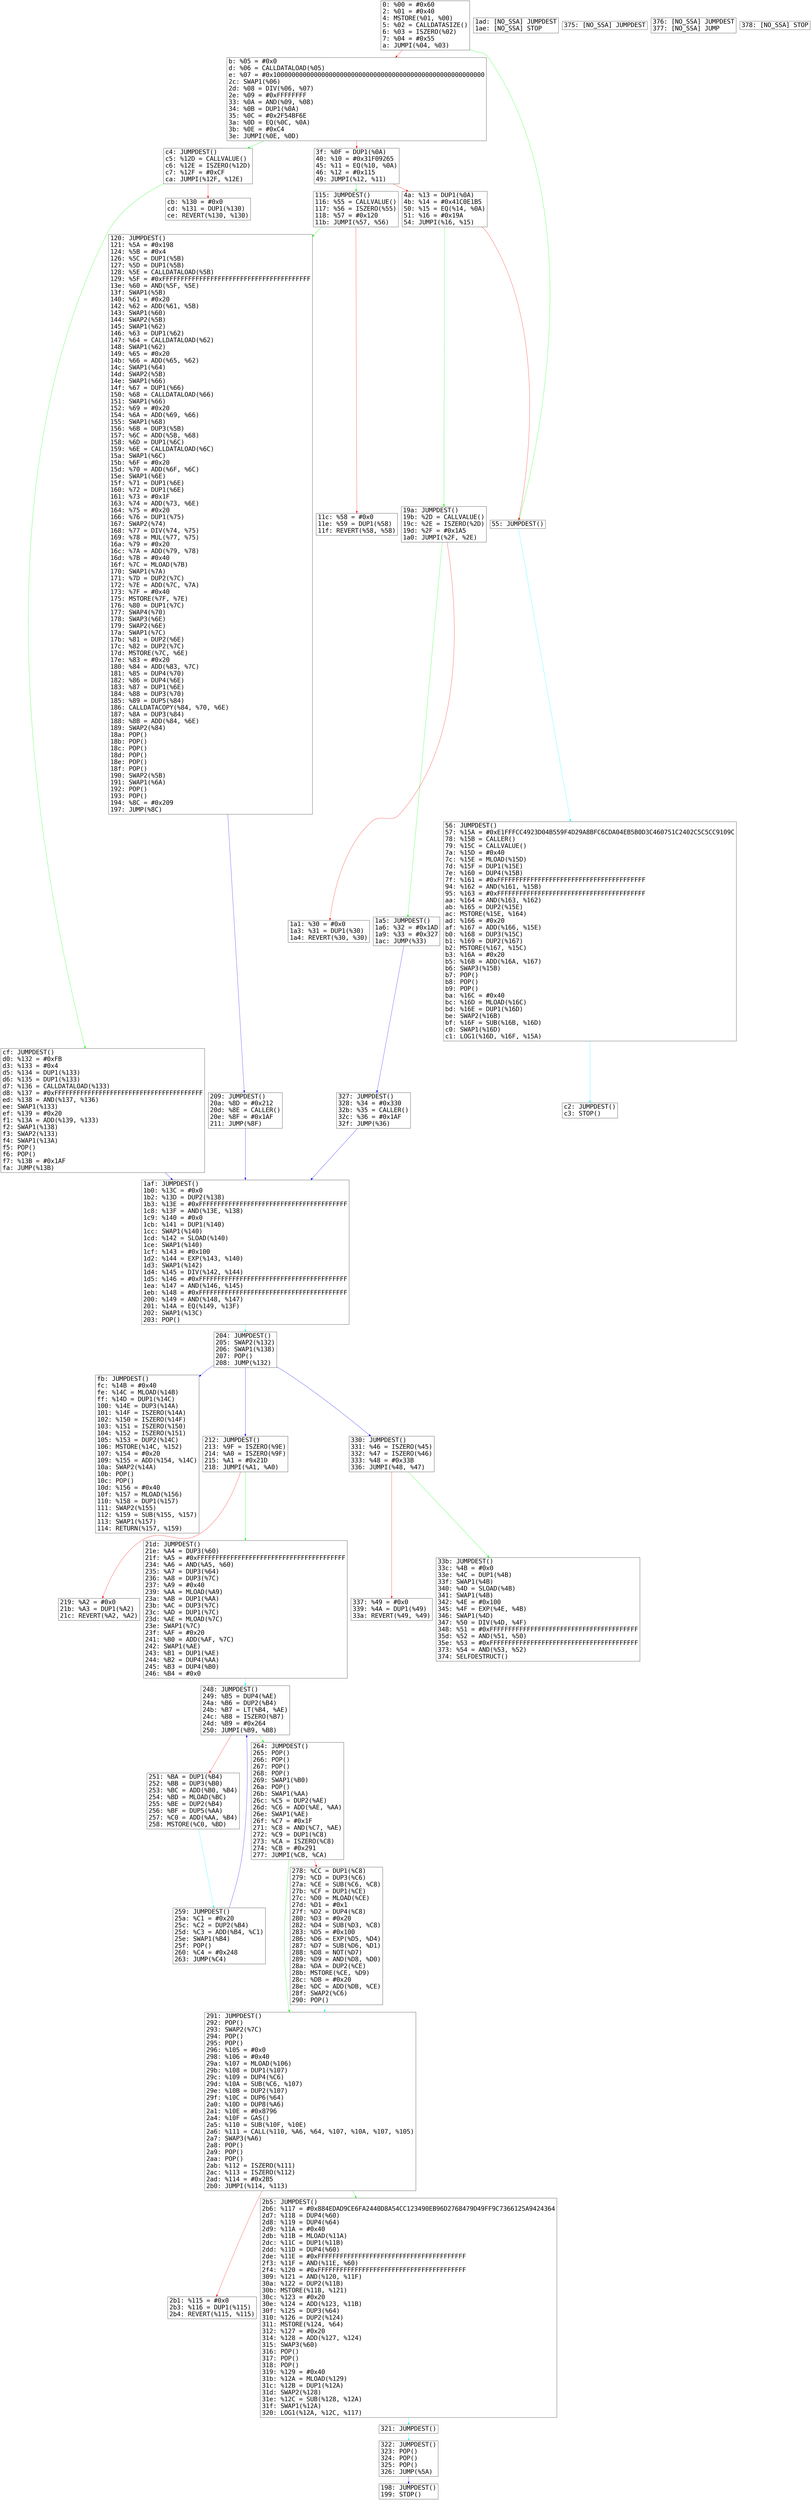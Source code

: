 digraph "graph.cfg.gv" {
	subgraph global {
		node [fontname=Courier fontsize=30.0 rank=same shape=box]
		block_0 [label="0: %00 = #0x60\l2: %01 = #0x40\l4: MSTORE(%01, %00)\l5: %02 = CALLDATASIZE()\l6: %03 = ISZERO(%02)\l7: %04 = #0x55\la: JUMPI(%04, %03)\l"]
		block_b [label="b: %05 = #0x0\ld: %06 = CALLDATALOAD(%05)\le: %07 = #0x100000000000000000000000000000000000000000000000000000000\l2c: SWAP1(%06)\l2d: %08 = DIV(%06, %07)\l2e: %09 = #0xFFFFFFFF\l33: %0A = AND(%09, %08)\l34: %0B = DUP1(%0A)\l35: %0C = #0x2F54BF6E\l3a: %0D = EQ(%0C, %0A)\l3b: %0E = #0xC4\l3e: JUMPI(%0E, %0D)\l"]
		block_3f [label="3f: %0F = DUP1(%0A)\l40: %10 = #0x31F09265\l45: %11 = EQ(%10, %0A)\l46: %12 = #0x115\l49: JUMPI(%12, %11)\l"]
		block_4a [label="4a: %13 = DUP1(%0A)\l4b: %14 = #0x41C0E1B5\l50: %15 = EQ(%14, %0A)\l51: %16 = #0x19A\l54: JUMPI(%16, %15)\l"]
		block_55 [label="55: JUMPDEST()\l"]
		block_56 [label="56: JUMPDEST()\l57: %15A = #0xE1FFFCC4923D04B559F4D29A8BFC6CDA04EB5B0D3C460751C2402C5C5CC9109C\l78: %15B = CALLER()\l79: %15C = CALLVALUE()\l7a: %15D = #0x40\l7c: %15E = MLOAD(%15D)\l7d: %15F = DUP1(%15E)\l7e: %160 = DUP4(%15B)\l7f: %161 = #0xFFFFFFFFFFFFFFFFFFFFFFFFFFFFFFFFFFFFFFFF\l94: %162 = AND(%161, %15B)\l95: %163 = #0xFFFFFFFFFFFFFFFFFFFFFFFFFFFFFFFFFFFFFFFF\laa: %164 = AND(%163, %162)\lab: %165 = DUP2(%15E)\lac: MSTORE(%15E, %164)\lad: %166 = #0x20\laf: %167 = ADD(%166, %15E)\lb0: %168 = DUP3(%15C)\lb1: %169 = DUP2(%167)\lb2: MSTORE(%167, %15C)\lb3: %16A = #0x20\lb5: %16B = ADD(%16A, %167)\lb6: SWAP3(%15B)\lb7: POP()\lb8: POP()\lb9: POP()\lba: %16C = #0x40\lbc: %16D = MLOAD(%16C)\lbd: %16E = DUP1(%16D)\lbe: SWAP2(%16B)\lbf: %16F = SUB(%16B, %16D)\lc0: SWAP1(%16D)\lc1: LOG1(%16D, %16F, %15A)\l"]
		block_c2 [label="c2: JUMPDEST()\lc3: STOP()\l"]
		block_c4 [label="c4: JUMPDEST()\lc5: %12D = CALLVALUE()\lc6: %12E = ISZERO(%12D)\lc7: %12F = #0xCF\lca: JUMPI(%12F, %12E)\l"]
		block_cb [label="cb: %130 = #0x0\lcd: %131 = DUP1(%130)\lce: REVERT(%130, %130)\l"]
		block_cf [label="cf: JUMPDEST()\ld0: %132 = #0xFB\ld3: %133 = #0x4\ld5: %134 = DUP1(%133)\ld6: %135 = DUP1(%133)\ld7: %136 = CALLDATALOAD(%133)\ld8: %137 = #0xFFFFFFFFFFFFFFFFFFFFFFFFFFFFFFFFFFFFFFFF\led: %138 = AND(%137, %136)\lee: SWAP1(%133)\lef: %139 = #0x20\lf1: %13A = ADD(%139, %133)\lf2: SWAP1(%138)\lf3: SWAP2(%133)\lf4: SWAP1(%13A)\lf5: POP()\lf6: POP()\lf7: %13B = #0x1AF\lfa: JUMP(%13B)\l"]
		block_fb [label="fb: JUMPDEST()\lfc: %14B = #0x40\lfe: %14C = MLOAD(%14B)\lff: %14D = DUP1(%14C)\l100: %14E = DUP3(%14A)\l101: %14F = ISZERO(%14A)\l102: %150 = ISZERO(%14F)\l103: %151 = ISZERO(%150)\l104: %152 = ISZERO(%151)\l105: %153 = DUP2(%14C)\l106: MSTORE(%14C, %152)\l107: %154 = #0x20\l109: %155 = ADD(%154, %14C)\l10a: SWAP2(%14A)\l10b: POP()\l10c: POP()\l10d: %156 = #0x40\l10f: %157 = MLOAD(%156)\l110: %158 = DUP1(%157)\l111: SWAP2(%155)\l112: %159 = SUB(%155, %157)\l113: SWAP1(%157)\l114: RETURN(%157, %159)\l"]
		block_115 [label="115: JUMPDEST()\l116: %55 = CALLVALUE()\l117: %56 = ISZERO(%55)\l118: %57 = #0x120\l11b: JUMPI(%57, %56)\l"]
		block_11c [label="11c: %58 = #0x0\l11e: %59 = DUP1(%58)\l11f: REVERT(%58, %58)\l"]
		block_120 [label="120: JUMPDEST()\l121: %5A = #0x198\l124: %5B = #0x4\l126: %5C = DUP1(%5B)\l127: %5D = DUP1(%5B)\l128: %5E = CALLDATALOAD(%5B)\l129: %5F = #0xFFFFFFFFFFFFFFFFFFFFFFFFFFFFFFFFFFFFFFFF\l13e: %60 = AND(%5F, %5E)\l13f: SWAP1(%5B)\l140: %61 = #0x20\l142: %62 = ADD(%61, %5B)\l143: SWAP1(%60)\l144: SWAP2(%5B)\l145: SWAP1(%62)\l146: %63 = DUP1(%62)\l147: %64 = CALLDATALOAD(%62)\l148: SWAP1(%62)\l149: %65 = #0x20\l14b: %66 = ADD(%65, %62)\l14c: SWAP1(%64)\l14d: SWAP2(%5B)\l14e: SWAP1(%66)\l14f: %67 = DUP1(%66)\l150: %68 = CALLDATALOAD(%66)\l151: SWAP1(%66)\l152: %69 = #0x20\l154: %6A = ADD(%69, %66)\l155: SWAP1(%68)\l156: %6B = DUP3(%5B)\l157: %6C = ADD(%5B, %68)\l158: %6D = DUP1(%6C)\l159: %6E = CALLDATALOAD(%6C)\l15a: SWAP1(%6C)\l15b: %6F = #0x20\l15d: %70 = ADD(%6F, %6C)\l15e: SWAP1(%6E)\l15f: %71 = DUP1(%6E)\l160: %72 = DUP1(%6E)\l161: %73 = #0x1F\l163: %74 = ADD(%73, %6E)\l164: %75 = #0x20\l166: %76 = DUP1(%75)\l167: SWAP2(%74)\l168: %77 = DIV(%74, %75)\l169: %78 = MUL(%77, %75)\l16a: %79 = #0x20\l16c: %7A = ADD(%79, %78)\l16d: %7B = #0x40\l16f: %7C = MLOAD(%7B)\l170: SWAP1(%7A)\l171: %7D = DUP2(%7C)\l172: %7E = ADD(%7C, %7A)\l173: %7F = #0x40\l175: MSTORE(%7F, %7E)\l176: %80 = DUP1(%7C)\l177: SWAP4(%70)\l178: SWAP3(%6E)\l179: SWAP2(%6E)\l17a: SWAP1(%7C)\l17b: %81 = DUP2(%6E)\l17c: %82 = DUP2(%7C)\l17d: MSTORE(%7C, %6E)\l17e: %83 = #0x20\l180: %84 = ADD(%83, %7C)\l181: %85 = DUP4(%70)\l182: %86 = DUP4(%6E)\l183: %87 = DUP1(%6E)\l184: %88 = DUP3(%70)\l185: %89 = DUP5(%84)\l186: CALLDATACOPY(%84, %70, %6E)\l187: %8A = DUP3(%84)\l188: %8B = ADD(%84, %6E)\l189: SWAP2(%84)\l18a: POP()\l18b: POP()\l18c: POP()\l18d: POP()\l18e: POP()\l18f: POP()\l190: SWAP2(%5B)\l191: SWAP1(%6A)\l192: POP()\l193: POP()\l194: %8C = #0x209\l197: JUMP(%8C)\l"]
		block_198 [label="198: JUMPDEST()\l199: STOP()\l"]
		block_19a [label="19a: JUMPDEST()\l19b: %2D = CALLVALUE()\l19c: %2E = ISZERO(%2D)\l19d: %2F = #0x1A5\l1a0: JUMPI(%2F, %2E)\l"]
		block_1a1 [label="1a1: %30 = #0x0\l1a3: %31 = DUP1(%30)\l1a4: REVERT(%30, %30)\l"]
		block_1a5 [label="1a5: JUMPDEST()\l1a6: %32 = #0x1AD\l1a9: %33 = #0x327\l1ac: JUMP(%33)\l"]
		block_1ad [label="1ad: [NO_SSA] JUMPDEST\l1ae: [NO_SSA] STOP\l"]
		block_1af [label="1af: JUMPDEST()\l1b0: %13C = #0x0\l1b2: %13D = DUP2(%138)\l1b3: %13E = #0xFFFFFFFFFFFFFFFFFFFFFFFFFFFFFFFFFFFFFFFF\l1c8: %13F = AND(%13E, %138)\l1c9: %140 = #0x0\l1cb: %141 = DUP1(%140)\l1cc: SWAP1(%140)\l1cd: %142 = SLOAD(%140)\l1ce: SWAP1(%140)\l1cf: %143 = #0x100\l1d2: %144 = EXP(%143, %140)\l1d3: SWAP1(%142)\l1d4: %145 = DIV(%142, %144)\l1d5: %146 = #0xFFFFFFFFFFFFFFFFFFFFFFFFFFFFFFFFFFFFFFFF\l1ea: %147 = AND(%146, %145)\l1eb: %148 = #0xFFFFFFFFFFFFFFFFFFFFFFFFFFFFFFFFFFFFFFFF\l200: %149 = AND(%148, %147)\l201: %14A = EQ(%149, %13F)\l202: SWAP1(%13C)\l203: POP()\l"]
		block_204 [label="204: JUMPDEST()\l205: SWAP2(%132)\l206: SWAP1(%138)\l207: POP()\l208: JUMP(%132)\l"]
		block_209 [label="209: JUMPDEST()\l20a: %8D = #0x212\l20d: %8E = CALLER()\l20e: %8F = #0x1AF\l211: JUMP(%8F)\l"]
		block_212 [label="212: JUMPDEST()\l213: %9F = ISZERO(%9E)\l214: %A0 = ISZERO(%9F)\l215: %A1 = #0x21D\l218: JUMPI(%A1, %A0)\l"]
		block_219 [label="219: %A2 = #0x0\l21b: %A3 = DUP1(%A2)\l21c: REVERT(%A2, %A2)\l"]
		block_21d [label="21d: JUMPDEST()\l21e: %A4 = DUP3(%60)\l21f: %A5 = #0xFFFFFFFFFFFFFFFFFFFFFFFFFFFFFFFFFFFFFFFF\l234: %A6 = AND(%A5, %60)\l235: %A7 = DUP3(%64)\l236: %A8 = DUP3(%7C)\l237: %A9 = #0x40\l239: %AA = MLOAD(%A9)\l23a: %AB = DUP1(%AA)\l23b: %AC = DUP3(%7C)\l23c: %AD = DUP1(%7C)\l23d: %AE = MLOAD(%7C)\l23e: SWAP1(%7C)\l23f: %AF = #0x20\l241: %B0 = ADD(%AF, %7C)\l242: SWAP1(%AE)\l243: %B1 = DUP1(%AE)\l244: %B2 = DUP4(%AA)\l245: %B3 = DUP4(%B0)\l246: %B4 = #0x0\l"]
		block_248 [label="248: JUMPDEST()\l249: %B5 = DUP4(%AE)\l24a: %B6 = DUP2(%B4)\l24b: %B7 = LT(%B4, %AE)\l24c: %B8 = ISZERO(%B7)\l24d: %B9 = #0x264\l250: JUMPI(%B9, %B8)\l"]
		block_251 [label="251: %BA = DUP1(%B4)\l252: %BB = DUP3(%B0)\l253: %BC = ADD(%B0, %B4)\l254: %BD = MLOAD(%BC)\l255: %BE = DUP2(%B4)\l256: %BF = DUP5(%AA)\l257: %C0 = ADD(%AA, %B4)\l258: MSTORE(%C0, %BD)\l"]
		block_259 [label="259: JUMPDEST()\l25a: %C1 = #0x20\l25c: %C2 = DUP2(%B4)\l25d: %C3 = ADD(%B4, %C1)\l25e: SWAP1(%B4)\l25f: POP()\l260: %C4 = #0x248\l263: JUMP(%C4)\l"]
		block_264 [label="264: JUMPDEST()\l265: POP()\l266: POP()\l267: POP()\l268: POP()\l269: SWAP1(%B0)\l26a: POP()\l26b: SWAP1(%AA)\l26c: %C5 = DUP2(%AE)\l26d: %C6 = ADD(%AE, %AA)\l26e: SWAP1(%AE)\l26f: %C7 = #0x1F\l271: %C8 = AND(%C7, %AE)\l272: %C9 = DUP1(%C8)\l273: %CA = ISZERO(%C8)\l274: %CB = #0x291\l277: JUMPI(%CB, %CA)\l"]
		block_278 [label="278: %CC = DUP1(%C8)\l279: %CD = DUP3(%C6)\l27a: %CE = SUB(%C6, %C8)\l27b: %CF = DUP1(%CE)\l27c: %D0 = MLOAD(%CE)\l27d: %D1 = #0x1\l27f: %D2 = DUP4(%C8)\l280: %D3 = #0x20\l282: %D4 = SUB(%D3, %C8)\l283: %D5 = #0x100\l286: %D6 = EXP(%D5, %D4)\l287: %D7 = SUB(%D6, %D1)\l288: %D8 = NOT(%D7)\l289: %D9 = AND(%D8, %D0)\l28a: %DA = DUP2(%CE)\l28b: MSTORE(%CE, %D9)\l28c: %DB = #0x20\l28e: %DC = ADD(%DB, %CE)\l28f: SWAP2(%C6)\l290: POP()\l"]
		block_291 [label="291: JUMPDEST()\l292: POP()\l293: SWAP2(%7C)\l294: POP()\l295: POP()\l296: %105 = #0x0\l298: %106 = #0x40\l29a: %107 = MLOAD(%106)\l29b: %108 = DUP1(%107)\l29c: %109 = DUP4(%C6)\l29d: %10A = SUB(%C6, %107)\l29e: %10B = DUP2(%107)\l29f: %10C = DUP6(%64)\l2a0: %10D = DUP8(%A6)\l2a1: %10E = #0x8796\l2a4: %10F = GAS()\l2a5: %110 = SUB(%10F, %10E)\l2a6: %111 = CALL(%110, %A6, %64, %107, %10A, %107, %105)\l2a7: SWAP3(%A6)\l2a8: POP()\l2a9: POP()\l2aa: POP()\l2ab: %112 = ISZERO(%111)\l2ac: %113 = ISZERO(%112)\l2ad: %114 = #0x2B5\l2b0: JUMPI(%114, %113)\l"]
		block_2b1 [label="2b1: %115 = #0x0\l2b3: %116 = DUP1(%115)\l2b4: REVERT(%115, %115)\l"]
		block_2b5 [label="2b5: JUMPDEST()\l2b6: %117 = #0x884EDAD9CE6FA2440D8A54CC123490EB96D2768479D49FF9C7366125A9424364\l2d7: %118 = DUP4(%60)\l2d8: %119 = DUP4(%64)\l2d9: %11A = #0x40\l2db: %11B = MLOAD(%11A)\l2dc: %11C = DUP1(%11B)\l2dd: %11D = DUP4(%60)\l2de: %11E = #0xFFFFFFFFFFFFFFFFFFFFFFFFFFFFFFFFFFFFFFFF\l2f3: %11F = AND(%11E, %60)\l2f4: %120 = #0xFFFFFFFFFFFFFFFFFFFFFFFFFFFFFFFFFFFFFFFF\l309: %121 = AND(%120, %11F)\l30a: %122 = DUP2(%11B)\l30b: MSTORE(%11B, %121)\l30c: %123 = #0x20\l30e: %124 = ADD(%123, %11B)\l30f: %125 = DUP3(%64)\l310: %126 = DUP2(%124)\l311: MSTORE(%124, %64)\l312: %127 = #0x20\l314: %128 = ADD(%127, %124)\l315: SWAP3(%60)\l316: POP()\l317: POP()\l318: POP()\l319: %129 = #0x40\l31b: %12A = MLOAD(%129)\l31c: %12B = DUP1(%12A)\l31d: SWAP2(%128)\l31e: %12C = SUB(%128, %12A)\l31f: SWAP1(%12A)\l320: LOG1(%12A, %12C, %117)\l"]
		block_321 [label="321: JUMPDEST()\l"]
		block_322 [label="322: JUMPDEST()\l323: POP()\l324: POP()\l325: POP()\l326: JUMP(%5A)\l"]
		block_327 [label="327: JUMPDEST()\l328: %34 = #0x330\l32b: %35 = CALLER()\l32c: %36 = #0x1AF\l32f: JUMP(%36)\l"]
		block_330 [label="330: JUMPDEST()\l331: %46 = ISZERO(%45)\l332: %47 = ISZERO(%46)\l333: %48 = #0x33B\l336: JUMPI(%48, %47)\l"]
		block_337 [label="337: %49 = #0x0\l339: %4A = DUP1(%49)\l33a: REVERT(%49, %49)\l"]
		block_33b [label="33b: JUMPDEST()\l33c: %4B = #0x0\l33e: %4C = DUP1(%4B)\l33f: SWAP1(%4B)\l340: %4D = SLOAD(%4B)\l341: SWAP1(%4B)\l342: %4E = #0x100\l345: %4F = EXP(%4E, %4B)\l346: SWAP1(%4D)\l347: %50 = DIV(%4D, %4F)\l348: %51 = #0xFFFFFFFFFFFFFFFFFFFFFFFFFFFFFFFFFFFFFFFF\l35d: %52 = AND(%51, %50)\l35e: %53 = #0xFFFFFFFFFFFFFFFFFFFFFFFFFFFFFFFFFFFFFFFF\l373: %54 = AND(%53, %52)\l374: SELFDESTRUCT()\l"]
		block_375 [label="375: [NO_SSA] JUMPDEST\l"]
		block_376 [label="376: [NO_SSA] JUMPDEST\l377: [NO_SSA] JUMP\l"]
		block_378 [label="378: [NO_SSA] STOP\l"]
	}
	block_0 -> block_55 [color=green]
	block_264 -> block_278 [color=red]
	block_4a -> block_55 [color=red]
	block_204 -> block_212 [color=blue]
	block_19a -> block_1a1 [color=red]
	block_21d -> block_248 [color=cyan]
	block_3f -> block_4a [color=red]
	block_1af -> block_204 [color=cyan]
	block_212 -> block_219 [color=red]
	block_55 -> block_56 [color=cyan]
	block_b -> block_c4 [color=green]
	block_330 -> block_337 [color=red]
	block_322 -> block_198 [color=blue]
	block_321 -> block_322 [color=cyan]
	block_115 -> block_11c [color=red]
	block_291 -> block_2b5 [color=green]
	block_291 -> block_2b1 [color=red]
	block_259 -> block_248 [color=blue]
	block_b -> block_3f [color=red]
	block_3f -> block_115 [color=green]
	block_0 -> block_b [color=red]
	block_330 -> block_33b [color=green]
	block_212 -> block_21d [color=green]
	block_1a5 -> block_327 [color=blue]
	block_56 -> block_c2 [color=cyan]
	block_278 -> block_291 [color=cyan]
	block_115 -> block_120 [color=green]
	block_c4 -> block_cb [color=red]
	block_327 -> block_1af [color=blue]
	block_2b5 -> block_321 [color=cyan]
	block_204 -> block_fb [color=blue]
	block_264 -> block_291 [color=green]
	block_19a -> block_1a5 [color=green]
	block_120 -> block_209 [color=blue]
	block_248 -> block_264 [color=green]
	block_248 -> block_251 [color=red]
	block_204 -> block_330 [color=blue]
	block_209 -> block_1af [color=blue]
	block_251 -> block_259 [color=cyan]
	block_4a -> block_19a [color=green]
	block_c4 -> block_cf [color=green]
	block_cf -> block_1af [color=blue]
}
